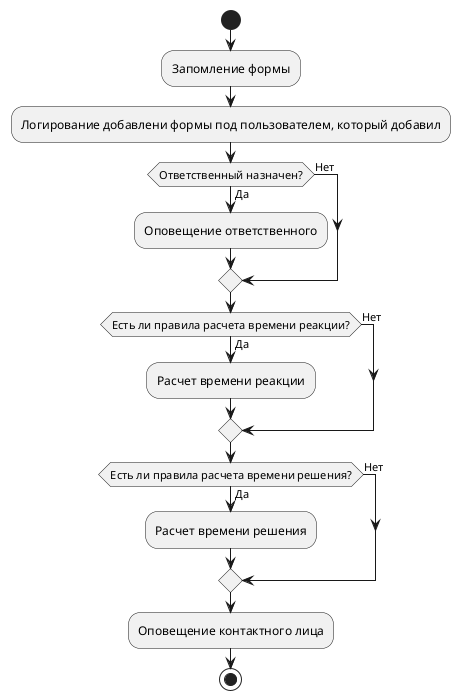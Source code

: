 @startuml

start

:Запомление формы;
:Логирование добавлени формы под пользователем, который добавил;

if (Ответственный назначен?) then (Да)
	:Оповещение ответственного;
else (Нет)
endif

if (Есть ли правила расчета времени реакции?) then (Да)
	:Расчет времени реакции;
else (Нет)
endif

if (Есть ли правила расчета времени решения?) then (Да)
	:Расчет времени решения;
else (Нет)
endif

:Оповещение контактного лица;


stop

@enduml
